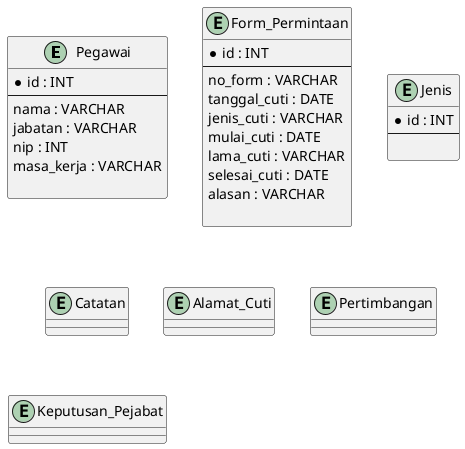 @startuml
entity Pegawai{
* id : INT
--
nama : VARCHAR
jabatan : VARCHAR
nip : INT
masa_kerja : VARCHAR

}

entity Form_Permintaan{
* id : INT
--
no_form : VARCHAR
tanggal_cuti : DATE
jenis_cuti : VARCHAR
mulai_cuti : DATE
lama_cuti : VARCHAR
selesai_cuti : DATE
alasan : VARCHAR

}

entity Jenis{
* id : INT
--

}

entity Catatan{

}

entity Alamat_Cuti{

}

entity Pertimbangan{

}

entity Keputusan_Pejabat{

}

@enduml